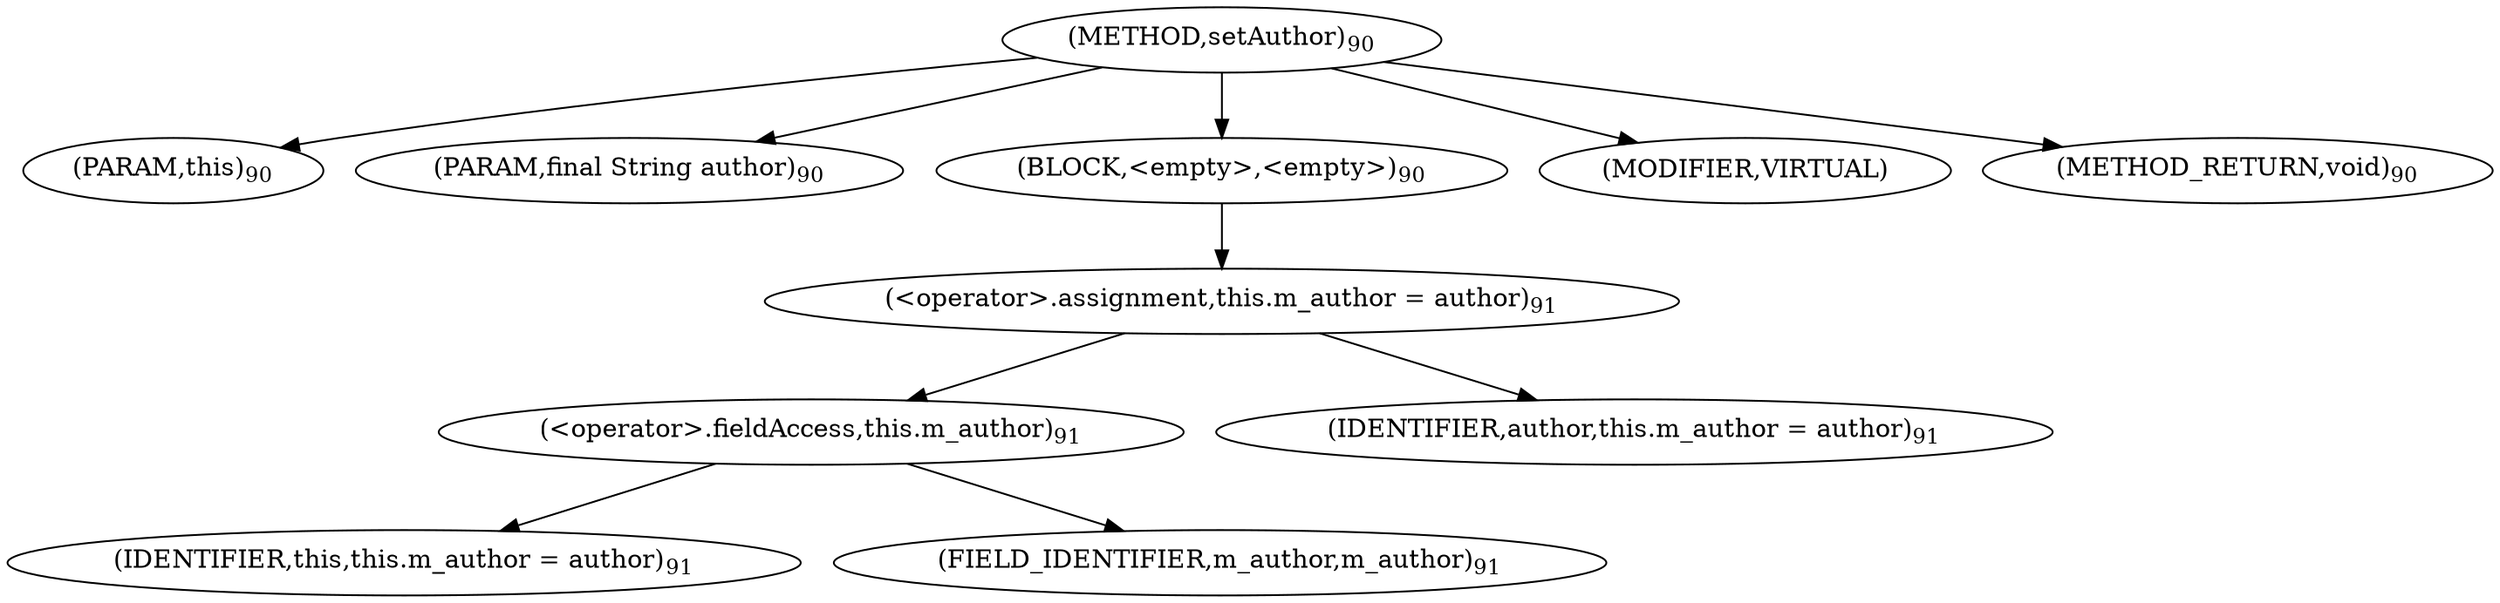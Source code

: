digraph "setAuthor" {  
"123" [label = <(METHOD,setAuthor)<SUB>90</SUB>> ]
"124" [label = <(PARAM,this)<SUB>90</SUB>> ]
"125" [label = <(PARAM,final String author)<SUB>90</SUB>> ]
"126" [label = <(BLOCK,&lt;empty&gt;,&lt;empty&gt;)<SUB>90</SUB>> ]
"127" [label = <(&lt;operator&gt;.assignment,this.m_author = author)<SUB>91</SUB>> ]
"128" [label = <(&lt;operator&gt;.fieldAccess,this.m_author)<SUB>91</SUB>> ]
"129" [label = <(IDENTIFIER,this,this.m_author = author)<SUB>91</SUB>> ]
"130" [label = <(FIELD_IDENTIFIER,m_author,m_author)<SUB>91</SUB>> ]
"131" [label = <(IDENTIFIER,author,this.m_author = author)<SUB>91</SUB>> ]
"132" [label = <(MODIFIER,VIRTUAL)> ]
"133" [label = <(METHOD_RETURN,void)<SUB>90</SUB>> ]
  "123" -> "124" 
  "123" -> "125" 
  "123" -> "126" 
  "123" -> "132" 
  "123" -> "133" 
  "126" -> "127" 
  "127" -> "128" 
  "127" -> "131" 
  "128" -> "129" 
  "128" -> "130" 
}

